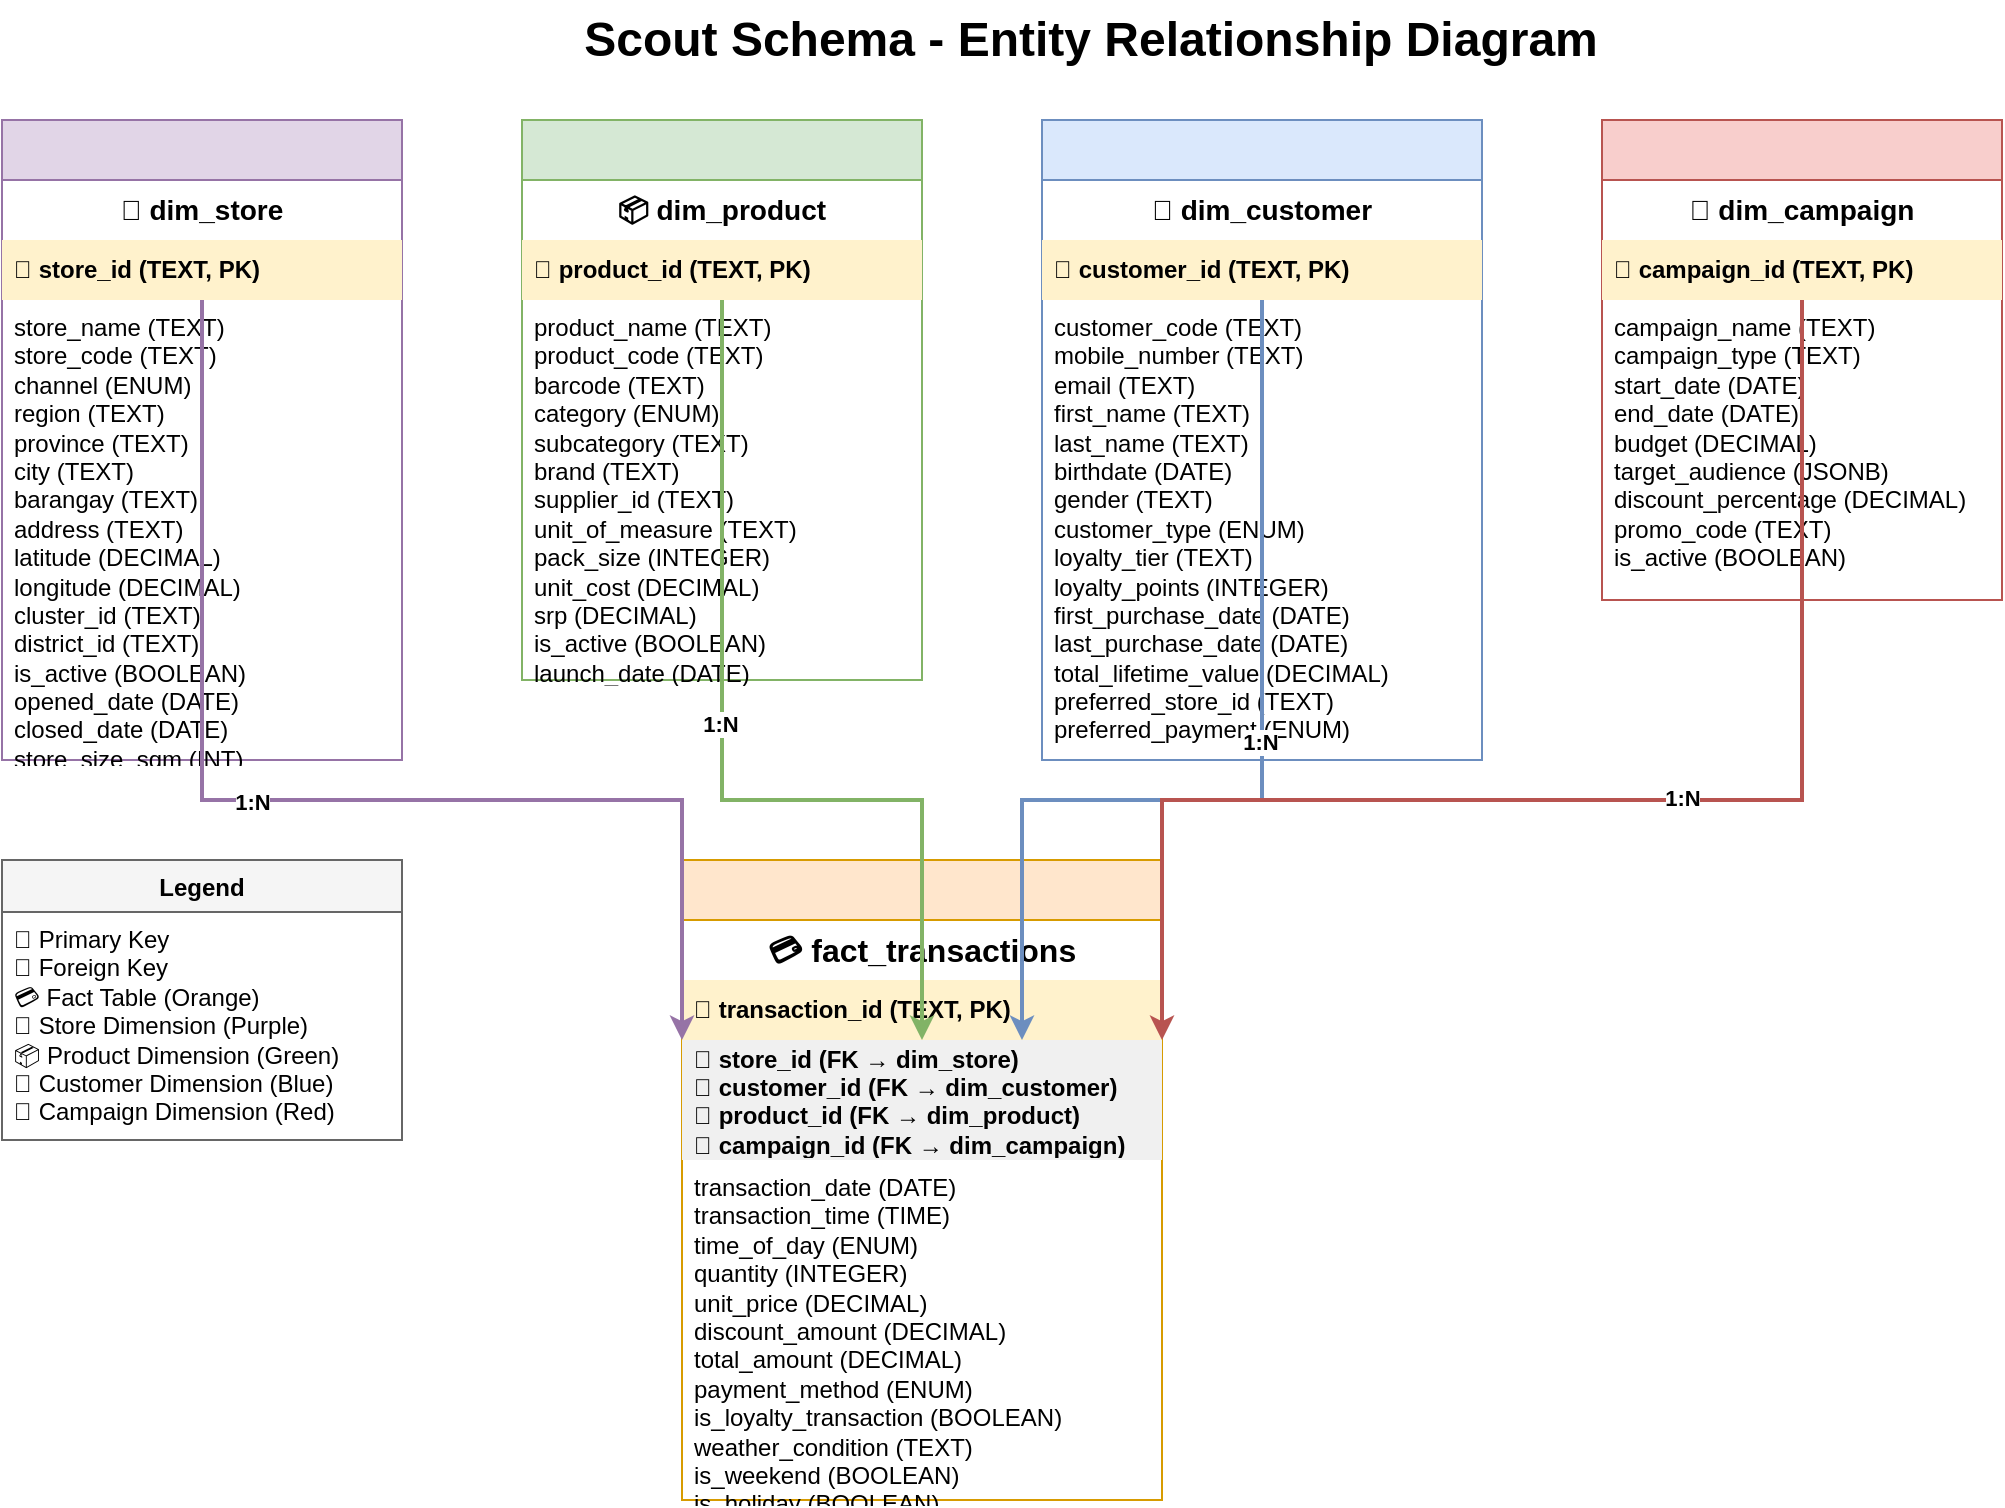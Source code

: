 <mxfile version="24.2.5" type="device">
  <diagram name="Scout Schema ERD" id="scout-schema-erd">
    <mxGraphModel dx="1422" dy="794" grid="1" gridSize="10" guides="1" tooltips="1" connect="1" arrows="1" fold="1" page="1" pageScale="1" pageWidth="1169" pageHeight="827" math="0" shadow="0">
      <root>
        <mxCell id="0"/>
        <mxCell id="1" parent="0"/>
        
        <!-- Title -->
        <mxCell id="title" value="Scout Schema - Entity Relationship Diagram" style="text;html=1;strokeColor=none;fillColor=none;align=center;verticalAlign=middle;whiteSpace=wrap;rounded=0;fontSize=24;fontStyle=1;" vertex="1" parent="1">
          <mxGeometry x="284" y="20" width="601" height="40" as="geometry"/>
        </mxCell>
        
        <!-- dim_store Table -->
        <mxCell id="dim_store" value="" style="swimlane;fontStyle=0;childLayout=stackLayout;horizontal=1;startSize=30;horizontalStack=0;resizeParent=1;resizeParentMax=0;resizeLast=0;collapsible=1;marginBottom=0;whiteSpace=wrap;html=1;fillColor=#e1d5e7;strokeColor=#9673a6;" vertex="1" parent="1">
          <mxGeometry x="40" y="80" width="200" height="320" as="geometry"/>
        </mxCell>
        <mxCell id="dim_store_header" value="🏪 dim_store" style="text;strokeColor=none;fillColor=none;align=center;verticalAlign=middle;spacingLeft=4;spacingRight=4;overflow=hidden;points=[[0,0.5],[1,0.5]];portConstraint=eastwest;rotatable=0;whiteSpace=wrap;html=1;fontStyle=1;fontSize=14;" vertex="1" parent="dim_store">
          <mxGeometry y="30" width="200" height="30" as="geometry"/>
        </mxCell>
        <mxCell id="dim_store_pk" value="🔑 store_id (TEXT, PK)" style="text;strokeColor=none;fillColor=#fff2cc;align=left;verticalAlign=middle;spacingLeft=4;spacingRight=4;overflow=hidden;points=[[0,0.5],[1,0.5]];portConstraint=eastwest;rotatable=0;whiteSpace=wrap;html=1;fontStyle=1;" vertex="1" parent="dim_store">
          <mxGeometry y="60" width="200" height="30" as="geometry"/>
        </mxCell>
        <mxCell id="dim_store_fields" value="store_name (TEXT)&#xa;store_code (TEXT)&#xa;channel (ENUM)&#xa;region (TEXT)&#xa;province (TEXT)&#xa;city (TEXT)&#xa;barangay (TEXT)&#xa;address (TEXT)&#xa;latitude (DECIMAL)&#xa;longitude (DECIMAL)&#xa;cluster_id (TEXT)&#xa;district_id (TEXT)&#xa;is_active (BOOLEAN)&#xa;opened_date (DATE)&#xa;closed_date (DATE)&#xa;store_size_sqm (INT)&#xa;staff_count (INT)&#xa;citymun_psgc (TEXT)&#xa;province_psgc (TEXT)&#xa;region_psgc (TEXT)" style="text;strokeColor=none;fillColor=none;align=left;verticalAlign=top;spacingLeft=4;spacingRight=4;overflow=hidden;points=[[0,0.5],[1,0.5]];portConstraint=eastwest;rotatable=0;whiteSpace=wrap;html=1;" vertex="1" parent="dim_store">
          <mxGeometry y="90" width="200" height="230" as="geometry"/>
        </mxCell>
        
        <!-- dim_product Table -->
        <mxCell id="dim_product" value="" style="swimlane;fontStyle=0;childLayout=stackLayout;horizontal=1;startSize=30;horizontalStack=0;resizeParent=1;resizeParentMax=0;resizeLast=0;collapsible=1;marginBottom=0;whiteSpace=wrap;html=1;fillColor=#d5e8d4;strokeColor=#82b366;" vertex="1" parent="1">
          <mxGeometry x="300" y="80" width="200" height="280" as="geometry"/>
        </mxCell>
        <mxCell id="dim_product_header" value="📦 dim_product" style="text;strokeColor=none;fillColor=none;align=center;verticalAlign=middle;spacingLeft=4;spacingRight=4;overflow=hidden;points=[[0,0.5],[1,0.5]];portConstraint=eastwest;rotatable=0;whiteSpace=wrap;html=1;fontStyle=1;fontSize=14;" vertex="1" parent="dim_product">
          <mxGeometry y="30" width="200" height="30" as="geometry"/>
        </mxCell>
        <mxCell id="dim_product_pk" value="🔑 product_id (TEXT, PK)" style="text;strokeColor=none;fillColor=#fff2cc;align=left;verticalAlign=middle;spacingLeft=4;spacingRight=4;overflow=hidden;points=[[0,0.5],[1,0.5]];portConstraint=eastwest;rotatable=0;whiteSpace=wrap;html=1;fontStyle=1;" vertex="1" parent="dim_product">
          <mxGeometry y="60" width="200" height="30" as="geometry"/>
        </mxCell>
        <mxCell id="dim_product_fields" value="product_name (TEXT)&#xa;product_code (TEXT)&#xa;barcode (TEXT)&#xa;category (ENUM)&#xa;subcategory (TEXT)&#xa;brand (TEXT)&#xa;supplier_id (TEXT)&#xa;unit_of_measure (TEXT)&#xa;pack_size (INTEGER)&#xa;unit_cost (DECIMAL)&#xa;srp (DECIMAL)&#xa;is_active (BOOLEAN)&#xa;launch_date (DATE)&#xa;discontinue_date (DATE)" style="text;strokeColor=none;fillColor=none;align=left;verticalAlign=top;spacingLeft=4;spacingRight=4;overflow=hidden;points=[[0,0.5],[1,0.5]];portConstraint=eastwest;rotatable=0;whiteSpace=wrap;html=1;" vertex="1" parent="dim_product">
          <mxGeometry y="90" width="200" height="190" as="geometry"/>
        </mxCell>
        
        <!-- dim_customer Table -->
        <mxCell id="dim_customer" value="" style="swimlane;fontStyle=0;childLayout=stackLayout;horizontal=1;startSize=30;horizontalStack=0;resizeParent=1;resizeParentMax=0;resizeLast=0;collapsible=1;marginBottom=0;whiteSpace=wrap;html=1;fillColor=#dae8fc;strokeColor=#6c8ebf;" vertex="1" parent="1">
          <mxGeometry x="560" y="80" width="220" height="320" as="geometry"/>
        </mxCell>
        <mxCell id="dim_customer_header" value="👤 dim_customer" style="text;strokeColor=none;fillColor=none;align=center;verticalAlign=middle;spacingLeft=4;spacingRight=4;overflow=hidden;points=[[0,0.5],[1,0.5]];portConstraint=eastwest;rotatable=0;whiteSpace=wrap;html=1;fontStyle=1;fontSize=14;" vertex="1" parent="dim_customer">
          <mxGeometry y="30" width="220" height="30" as="geometry"/>
        </mxCell>
        <mxCell id="dim_customer_pk" value="🔑 customer_id (TEXT, PK)" style="text;strokeColor=none;fillColor=#fff2cc;align=left;verticalAlign=middle;spacingLeft=4;spacingRight=4;overflow=hidden;points=[[0,0.5],[1,0.5]];portConstraint=eastwest;rotatable=0;whiteSpace=wrap;html=1;fontStyle=1;" vertex="1" parent="dim_customer">
          <mxGeometry y="60" width="220" height="30" as="geometry"/>
        </mxCell>
        <mxCell id="dim_customer_fields" value="customer_code (TEXT)&#xa;mobile_number (TEXT)&#xa;email (TEXT)&#xa;first_name (TEXT)&#xa;last_name (TEXT)&#xa;birthdate (DATE)&#xa;gender (TEXT)&#xa;customer_type (ENUM)&#xa;loyalty_tier (TEXT)&#xa;loyalty_points (INTEGER)&#xa;first_purchase_date (DATE)&#xa;last_purchase_date (DATE)&#xa;total_lifetime_value (DECIMAL)&#xa;preferred_store_id (TEXT)&#xa;preferred_payment (ENUM)" style="text;strokeColor=none;fillColor=none;align=left;verticalAlign=top;spacingLeft=4;spacingRight=4;overflow=hidden;points=[[0,0.5],[1,0.5]];portConstraint=eastwest;rotatable=0;whiteSpace=wrap;html=1;" vertex="1" parent="dim_customer">
          <mxGeometry y="90" width="220" height="230" as="geometry"/>
        </mxCell>
        
        <!-- dim_campaign Table -->
        <mxCell id="dim_campaign" value="" style="swimlane;fontStyle=0;childLayout=stackLayout;horizontal=1;startSize=30;horizontalStack=0;resizeParent=1;resizeParentMax=0;resizeLast=0;collapsible=1;marginBottom=0;whiteSpace=wrap;html=1;fillColor=#f8cecc;strokeColor=#b85450;" vertex="1" parent="1">
          <mxGeometry x="840" y="80" width="200" height="240" as="geometry"/>
        </mxCell>
        <mxCell id="dim_campaign_header" value="📢 dim_campaign" style="text;strokeColor=none;fillColor=none;align=center;verticalAlign=middle;spacingLeft=4;spacingRight=4;overflow=hidden;points=[[0,0.5],[1,0.5]];portConstraint=eastwest;rotatable=0;whiteSpace=wrap;html=1;fontStyle=1;fontSize=14;" vertex="1" parent="dim_campaign">
          <mxGeometry y="30" width="200" height="30" as="geometry"/>
        </mxCell>
        <mxCell id="dim_campaign_pk" value="🔑 campaign_id (TEXT, PK)" style="text;strokeColor=none;fillColor=#fff2cc;align=left;verticalAlign=middle;spacingLeft=4;spacingRight=4;overflow=hidden;points=[[0,0.5],[1,0.5]];portConstraint=eastwest;rotatable=0;whiteSpace=wrap;html=1;fontStyle=1;" vertex="1" parent="dim_campaign">
          <mxGeometry y="60" width="200" height="30" as="geometry"/>
        </mxCell>
        <mxCell id="dim_campaign_fields" value="campaign_name (TEXT)&#xa;campaign_type (TEXT)&#xa;start_date (DATE)&#xa;end_date (DATE)&#xa;budget (DECIMAL)&#xa;target_audience (JSONB)&#xa;discount_percentage (DECIMAL)&#xa;promo_code (TEXT)&#xa;is_active (BOOLEAN)" style="text;strokeColor=none;fillColor=none;align=left;verticalAlign=top;spacingLeft=4;spacingRight=4;overflow=hidden;points=[[0,0.5],[1,0.5]];portConstraint=eastwest;rotatable=0;whiteSpace=wrap;html=1;" vertex="1" parent="dim_campaign">
          <mxGeometry y="90" width="200" height="150" as="geometry"/>
        </mxCell>
        
        <!-- fact_transactions Table (Central) -->
        <mxCell id="fact_transactions" value="" style="swimlane;fontStyle=0;childLayout=stackLayout;horizontal=1;startSize=30;horizontalStack=0;resizeParent=1;resizeParentMax=0;resizeLast=0;collapsible=1;marginBottom=0;whiteSpace=wrap;html=1;fillColor=#ffe6cc;strokeColor=#d79b00;" vertex="1" parent="1">
          <mxGeometry x="380" y="450" width="240" height="320" as="geometry"/>
        </mxCell>
        <mxCell id="fact_transactions_header" value="💳 fact_transactions" style="text;strokeColor=none;fillColor=none;align=center;verticalAlign=middle;spacingLeft=4;spacingRight=4;overflow=hidden;points=[[0,0.5],[1,0.5]];portConstraint=eastwest;rotatable=0;whiteSpace=wrap;html=1;fontStyle=1;fontSize=16;" vertex="1" parent="fact_transactions">
          <mxGeometry y="30" width="240" height="30" as="geometry"/>
        </mxCell>
        <mxCell id="fact_transactions_pk" value="🔑 transaction_id (TEXT, PK)" style="text;strokeColor=none;fillColor=#fff2cc;align=left;verticalAlign=middle;spacingLeft=4;spacingRight=4;overflow=hidden;points=[[0,0.5],[1,0.5]];portConstraint=eastwest;rotatable=0;whiteSpace=wrap;html=1;fontStyle=1;" vertex="1" parent="fact_transactions">
          <mxGeometry y="60" width="240" height="30" as="geometry"/>
        </mxCell>
        <mxCell id="fact_transactions_fks" value="🔗 store_id (FK → dim_store)&#xa;🔗 customer_id (FK → dim_customer)&#xa;🔗 product_id (FK → dim_product)&#xa;🔗 campaign_id (FK → dim_campaign)" style="text;strokeColor=none;fillColor=#f0f0f0;align=left;verticalAlign=middle;spacingLeft=4;spacingRight=4;overflow=hidden;points=[[0,0.5],[1,0.5]];portConstraint=eastwest;rotatable=0;whiteSpace=wrap;html=1;fontStyle=1;" vertex="1" parent="fact_transactions">
          <mxGeometry y="90" width="240" height="60" as="geometry"/>
        </mxCell>
        <mxCell id="fact_transactions_fields" value="transaction_date (DATE)&#xa;transaction_time (TIME)&#xa;time_of_day (ENUM)&#xa;quantity (INTEGER)&#xa;unit_price (DECIMAL)&#xa;discount_amount (DECIMAL)&#xa;total_amount (DECIMAL)&#xa;payment_method (ENUM)&#xa;is_loyalty_transaction (BOOLEAN)&#xa;weather_condition (TEXT)&#xa;is_weekend (BOOLEAN)&#xa;is_holiday (BOOLEAN)" style="text;strokeColor=none;fillColor=none;align=left;verticalAlign=top;spacingLeft=4;spacingRight=4;overflow=hidden;points=[[0,0.5],[1,0.5]];portConstraint=eastwest;rotatable=0;whiteSpace=wrap;html=1;" vertex="1" parent="fact_transactions">
          <mxGeometry y="150" width="240" height="170" as="geometry"/>
        </mxCell>
        
        <!-- Relationship Lines -->
        <!-- dim_store to fact_transactions -->
        <mxCell id="rel_store" value="" style="edgeStyle=orthogonalEdgeStyle;rounded=0;orthogonalLoop=1;jettySize=auto;html=1;strokeWidth=2;strokeColor=#9673a6;" edge="1" parent="1" source="dim_store_pk" target="fact_transactions_fks">
          <mxGeometry relative="1" as="geometry">
            <Array as="points">
              <mxPoint x="140" y="420"/>
              <mxPoint x="380" y="420"/>
              <mxPoint x="380" y="570"/>
            </Array>
          </mxGeometry>
        </mxCell>
        <mxCell id="rel_store_label" value="1:N" style="edgeLabel;html=1;align=center;verticalAlign=middle;resizable=0;points=[];fontStyle=1;" vertex="1" connectable="0" parent="rel_store">
          <mxGeometry x="-0.1" y="-1" relative="1" as="geometry">
            <mxPoint as="offset"/>
          </mxGeometry>
        </mxCell>
        
        <!-- dim_product to fact_transactions -->
        <mxCell id="rel_product" value="" style="edgeStyle=orthogonalEdgeStyle;rounded=0;orthogonalLoop=1;jettySize=auto;html=1;strokeWidth=2;strokeColor=#82b366;" edge="1" parent="1" source="dim_product_pk" target="fact_transactions_fks">
          <mxGeometry relative="1" as="geometry">
            <Array as="points">
              <mxPoint x="400" y="420"/>
              <mxPoint x="500" y="420"/>
            </Array>
          </mxGeometry>
        </mxCell>
        <mxCell id="rel_product_label" value="1:N" style="edgeLabel;html=1;align=center;verticalAlign=middle;resizable=0;points=[];fontStyle=1;" vertex="1" connectable="0" parent="rel_product">
          <mxGeometry x="-0.1" y="-1" relative="1" as="geometry">
            <mxPoint as="offset"/>
          </mxGeometry>
        </mxCell>
        
        <!-- dim_customer to fact_transactions -->
        <mxCell id="rel_customer" value="" style="edgeStyle=orthogonalEdgeStyle;rounded=0;orthogonalLoop=1;jettySize=auto;html=1;strokeWidth=2;strokeColor=#6c8ebf;" edge="1" parent="1" source="dim_customer_pk" target="fact_transactions_fks">
          <mxGeometry relative="1" as="geometry">
            <Array as="points">
              <mxPoint x="670" y="420"/>
              <mxPoint x="550" y="420"/>
            </Array>
          </mxGeometry>
        </mxCell>
        <mxCell id="rel_customer_label" value="1:N" style="edgeLabel;html=1;align=center;verticalAlign=middle;resizable=0;points=[];fontStyle=1;" vertex="1" connectable="0" parent="rel_customer">
          <mxGeometry x="-0.1" y="-1" relative="1" as="geometry">
            <mxPoint as="offset"/>
          </mxGeometry>
        </mxCell>
        
        <!-- dim_campaign to fact_transactions -->
        <mxCell id="rel_campaign" value="" style="edgeStyle=orthogonalEdgeStyle;rounded=0;orthogonalLoop=1;jettySize=auto;html=1;strokeWidth=2;strokeColor=#b85450;" edge="1" parent="1" source="dim_campaign_pk" target="fact_transactions_fks">
          <mxGeometry relative="1" as="geometry">
            <Array as="points">
              <mxPoint x="940" y="420"/>
              <mxPoint x="620" y="420"/>
              <mxPoint x="620" y="570"/>
            </Array>
          </mxGeometry>
        </mxCell>
        <mxCell id="rel_campaign_label" value="1:N" style="edgeLabel;html=1;align=center;verticalAlign=middle;resizable=0;points=[];fontStyle=1;" vertex="1" connectable="0" parent="rel_campaign">
          <mxGeometry x="-0.1" y="-1" relative="1" as="geometry">
            <mxPoint as="offset"/>
          </mxGeometry>
        </mxCell>
        
        <!-- Legend -->
        <mxCell id="legend" value="Legend" style="swimlane;fontStyle=1;align=center;verticalAlign=top;childLayout=stackLayout;horizontal=1;startSize=26;horizontalStack=0;resizeParent=1;resizeParentMax=0;resizeLast=0;collapsible=1;marginBottom=0;whiteSpace=wrap;html=1;fillColor=#f5f5f5;strokeColor=#666666;" vertex="1" parent="1">
          <mxGeometry x="40" y="450" width="200" height="140" as="geometry"/>
        </mxCell>
        <mxCell id="legend_content" value="🔑 Primary Key&#xa;🔗 Foreign Key&#xa;💳 Fact Table (Orange)&#xa;🏪 Store Dimension (Purple)&#xa;📦 Product Dimension (Green)&#xa;👤 Customer Dimension (Blue)&#xa;📢 Campaign Dimension (Red)" style="text;strokeColor=none;fillColor=none;align=left;verticalAlign=top;spacingLeft=4;spacingRight=4;overflow=hidden;points=[[0,0.5],[1,0.5]];portConstraint=eastwest;rotatable=0;whiteSpace=wrap;html=1;" vertex="1" parent="legend">
          <mxGeometry y="26" width="200" height="114" as="geometry"/>
        </mxCell>
        
      </root>
    </mxGraphModel>
  </diagram>
</mxfile>